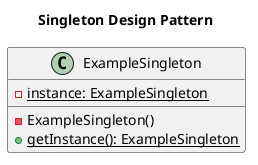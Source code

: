 @startuml singleton

title Singleton Design Pattern

class ExampleSingleton { 
  - {static} instance: ExampleSingleton
  - ExampleSingleton()
  + {static} getInstance(): ExampleSingleton 
}

@enduml